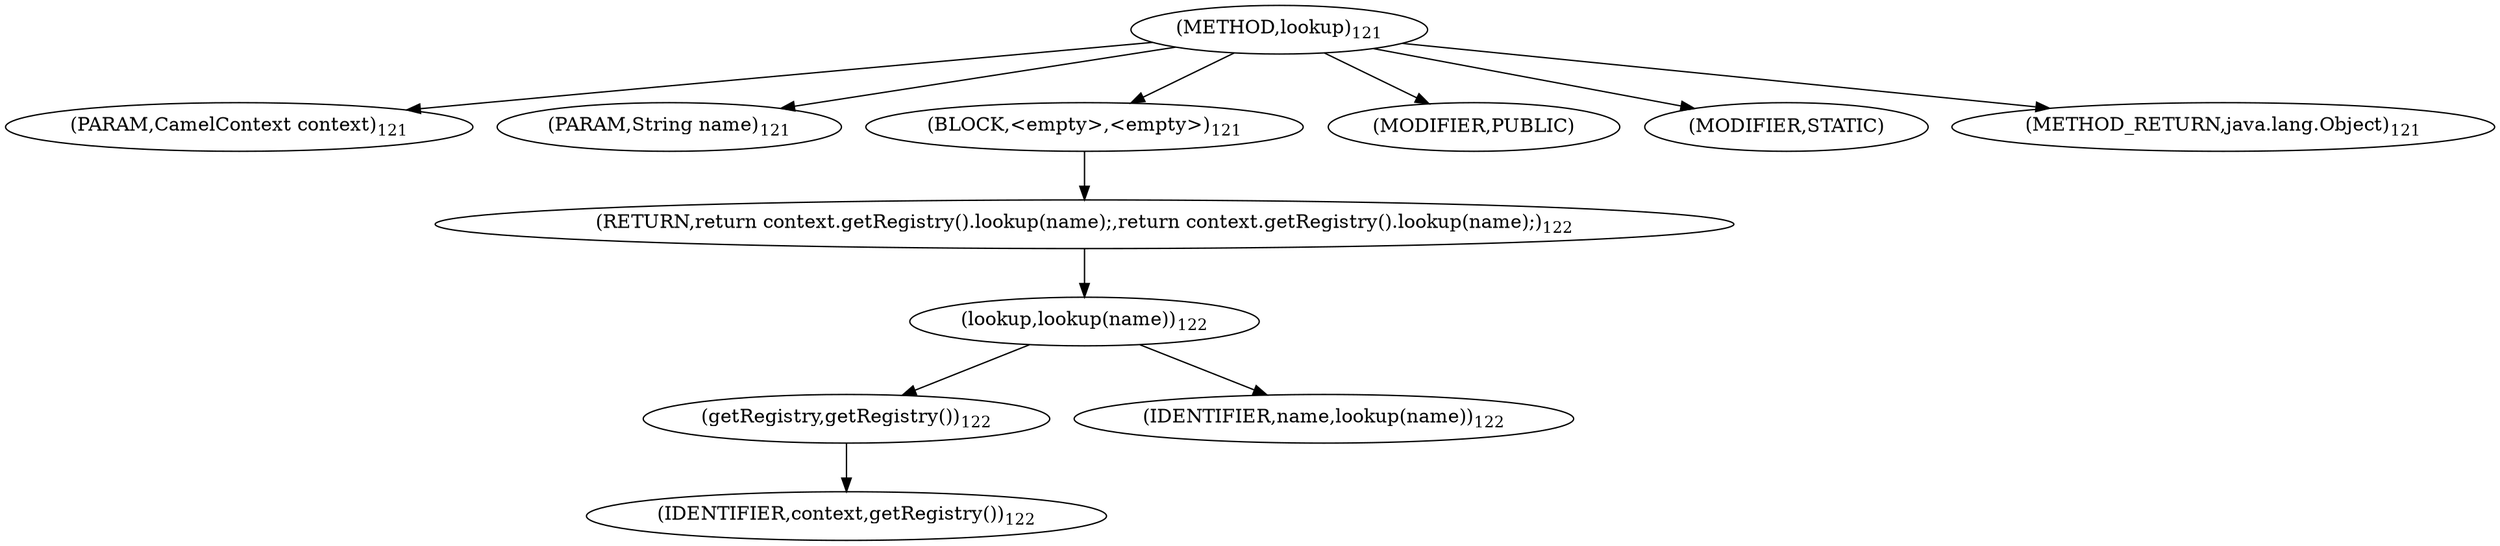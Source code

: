 digraph "lookup" {  
"192" [label = <(METHOD,lookup)<SUB>121</SUB>> ]
"193" [label = <(PARAM,CamelContext context)<SUB>121</SUB>> ]
"194" [label = <(PARAM,String name)<SUB>121</SUB>> ]
"195" [label = <(BLOCK,&lt;empty&gt;,&lt;empty&gt;)<SUB>121</SUB>> ]
"196" [label = <(RETURN,return context.getRegistry().lookup(name);,return context.getRegistry().lookup(name);)<SUB>122</SUB>> ]
"197" [label = <(lookup,lookup(name))<SUB>122</SUB>> ]
"198" [label = <(getRegistry,getRegistry())<SUB>122</SUB>> ]
"199" [label = <(IDENTIFIER,context,getRegistry())<SUB>122</SUB>> ]
"200" [label = <(IDENTIFIER,name,lookup(name))<SUB>122</SUB>> ]
"201" [label = <(MODIFIER,PUBLIC)> ]
"202" [label = <(MODIFIER,STATIC)> ]
"203" [label = <(METHOD_RETURN,java.lang.Object)<SUB>121</SUB>> ]
  "192" -> "193" 
  "192" -> "194" 
  "192" -> "195" 
  "192" -> "201" 
  "192" -> "202" 
  "192" -> "203" 
  "195" -> "196" 
  "196" -> "197" 
  "197" -> "198" 
  "197" -> "200" 
  "198" -> "199" 
}
